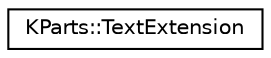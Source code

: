 digraph "Graphical Class Hierarchy"
{
  edge [fontname="Helvetica",fontsize="10",labelfontname="Helvetica",labelfontsize="10"];
  node [fontname="Helvetica",fontsize="10",shape=record];
  rankdir="LR";
  Node0 [label="KParts::TextExtension",height=0.2,width=0.4,color="black", fillcolor="white", style="filled",URL="$classKParts_1_1TextExtension.html",tooltip="an extension for KParts that allows to retrieve text from the part. "];
}
